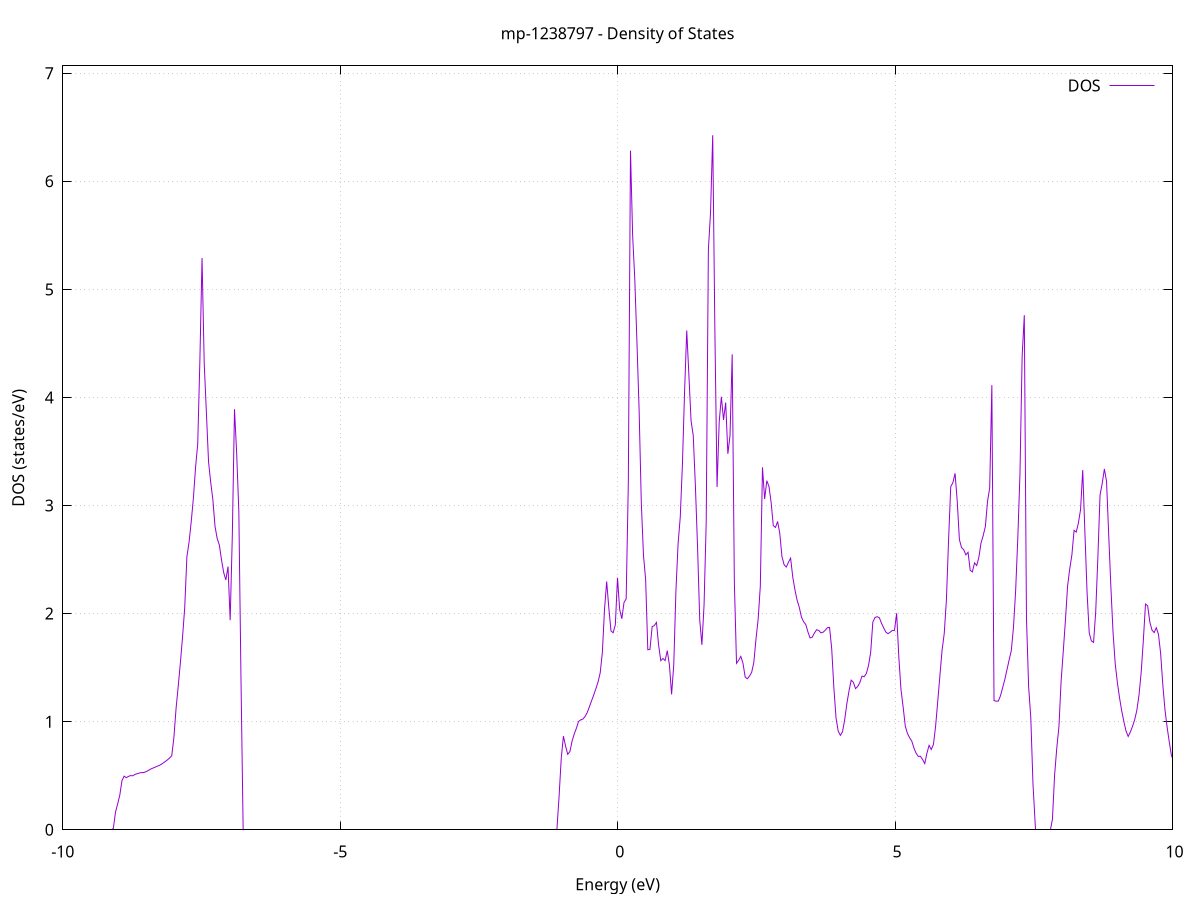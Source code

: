 set title 'mp-1238797 - Density of States'
set xlabel 'Energy (eV)'
set ylabel 'DOS (states/eV)'
set grid
set xrange [-10:10]
set yrange [0:7.068]
set xzeroaxis lt -1
set terminal png size 800,600
set output 'mp-1238797_dos_gnuplot.png'
plot '-' using 1:2 with lines title 'DOS'
-33.970400 0.000000
-33.931400 0.000000
-33.892400 0.000000
-33.853400 0.000000
-33.814400 0.000000
-33.775400 0.000000
-33.736400 0.000000
-33.697400 0.000000
-33.658400 0.000000
-33.619400 0.000000
-33.580400 0.000000
-33.541400 0.000000
-33.502400 0.000000
-33.463400 0.000000
-33.424400 0.000000
-33.385400 0.000000
-33.346400 0.000000
-33.307400 0.000000
-33.268400 0.000000
-33.229400 0.000000
-33.190400 0.000000
-33.151400 0.000000
-33.112400 0.000000
-33.073400 0.000000
-33.034400 0.000000
-32.995400 0.000000
-32.956400 0.000000
-32.917400 0.000000
-32.878400 0.000000
-32.839400 0.000000
-32.800400 0.000000
-32.761400 0.000000
-32.722400 0.000000
-32.683400 0.000000
-32.644400 0.000000
-32.605400 0.000000
-32.566400 0.000000
-32.527400 0.000000
-32.488400 0.000000
-32.449400 0.000000
-32.410400 0.000000
-32.371400 0.000000
-32.332400 0.000000
-32.293400 0.000000
-32.254400 0.000000
-32.215400 0.000000
-32.176400 0.000000
-32.137400 0.000000
-32.098400 0.000000
-32.059400 0.000000
-32.020400 0.000000
-31.981400 0.000000
-31.942400 0.000000
-31.903400 0.000000
-31.864400 0.000000
-31.825400 0.000000
-31.786400 0.000000
-31.747400 0.000000
-31.708400 0.000000
-31.669400 0.000000
-31.630500 0.000000
-31.591500 0.000000
-31.552500 0.000000
-31.513500 0.000000
-31.474500 0.000000
-31.435500 0.000000
-31.396500 0.000000
-31.357500 0.000000
-31.318500 0.000000
-31.279500 0.000000
-31.240500 0.000000
-31.201500 0.000000
-31.162500 0.000000
-31.123500 0.000000
-31.084500 0.000000
-31.045500 0.000000
-31.006500 0.000000
-30.967500 0.000000
-30.928500 0.000000
-30.889500 0.000000
-30.850500 0.000000
-30.811500 0.000000
-30.772500 0.000000
-30.733500 0.000000
-30.694500 0.000000
-30.655500 0.000000
-30.616500 0.000000
-30.577500 0.000000
-30.538500 0.000000
-30.499500 0.000000
-30.460500 0.000000
-30.421500 6.747300
-30.382500 13.131000
-30.343500 9.614800
-30.304500 4.841200
-30.265500 7.116600
-30.226500 9.434400
-30.187500 14.575000
-30.148500 17.305600
-30.109500 34.080000
-30.070500 24.823600
-30.031500 0.000000
-29.992500 0.000000
-29.953500 0.000000
-29.914500 0.000000
-29.875500 0.000000
-29.836500 0.000000
-29.797500 0.000000
-29.758500 0.000000
-29.719500 0.000000
-29.680500 0.000000
-29.641500 0.000000
-29.602500 0.000000
-29.563500 0.000000
-29.524500 0.000000
-29.485500 0.000000
-29.446500 0.000000
-29.407500 0.000000
-29.368500 0.000000
-29.329500 0.000000
-29.290500 0.000000
-29.251500 0.000000
-29.212500 0.000000
-29.173500 0.000000
-29.134500 0.000000
-29.095500 0.000000
-29.056500 0.000000
-29.017500 0.000000
-28.978500 0.000000
-28.939500 0.000000
-28.900500 0.000000
-28.861500 0.000000
-28.822500 0.000000
-28.783500 0.000000
-28.744500 0.000000
-28.705500 0.000000
-28.666600 0.000000
-28.627600 0.000000
-28.588600 0.000000
-28.549600 0.000000
-28.510600 0.000000
-28.471600 0.000000
-28.432600 0.000000
-28.393600 0.000000
-28.354600 0.000000
-28.315600 0.000000
-28.276600 0.000000
-28.237600 0.000000
-28.198600 0.000000
-28.159600 0.000000
-28.120600 0.000000
-28.081600 0.000000
-28.042600 0.000000
-28.003600 0.000000
-27.964600 0.000000
-27.925600 0.000000
-27.886600 0.000000
-27.847600 0.000000
-27.808600 0.000000
-27.769600 0.000000
-27.730600 0.000000
-27.691600 0.000000
-27.652600 0.000000
-27.613600 0.000000
-27.574600 0.000000
-27.535600 0.000000
-27.496600 0.000000
-27.457600 0.000000
-27.418600 0.000000
-27.379600 0.000000
-27.340600 0.000000
-27.301600 0.000000
-27.262600 0.000000
-27.223600 0.000000
-27.184600 0.000000
-27.145600 0.000000
-27.106600 0.000000
-27.067600 0.000000
-27.028600 0.000000
-26.989600 0.000000
-26.950600 0.000000
-26.911600 0.000000
-26.872600 0.000000
-26.833600 0.000000
-26.794600 0.000000
-26.755600 0.000000
-26.716600 0.000000
-26.677600 0.000000
-26.638600 0.000000
-26.599600 0.000000
-26.560600 0.000000
-26.521600 0.000000
-26.482600 0.000000
-26.443600 0.000000
-26.404600 0.000000
-26.365600 0.000000
-26.326600 0.000000
-26.287600 0.000000
-26.248600 0.000000
-26.209600 0.000000
-26.170600 0.000000
-26.131600 0.000000
-26.092600 0.000000
-26.053600 0.000000
-26.014600 0.000000
-25.975600 0.000000
-25.936600 0.000000
-25.897600 0.000000
-25.858600 0.000000
-25.819600 0.000000
-25.780600 0.000000
-25.741600 0.000000
-25.702700 0.000000
-25.663700 0.000000
-25.624700 0.000000
-25.585700 0.000000
-25.546700 0.000000
-25.507700 0.000000
-25.468700 0.000000
-25.429700 0.000000
-25.390700 0.000000
-25.351700 0.000000
-25.312700 0.000000
-25.273700 0.000000
-25.234700 0.000000
-25.195700 0.000000
-25.156700 0.000000
-25.117700 0.000000
-25.078700 0.000000
-25.039700 0.000000
-25.000700 0.000000
-24.961700 0.000000
-24.922700 0.000000
-24.883700 0.000000
-24.844700 0.000000
-24.805700 0.000000
-24.766700 0.000000
-24.727700 0.000000
-24.688700 0.000000
-24.649700 0.000000
-24.610700 0.000000
-24.571700 0.000000
-24.532700 0.000000
-24.493700 0.000000
-24.454700 0.000000
-24.415700 0.000000
-24.376700 0.000000
-24.337700 0.000000
-24.298700 0.000000
-24.259700 0.000000
-24.220700 0.000000
-24.181700 0.000000
-24.142700 0.000000
-24.103700 0.000000
-24.064700 0.000000
-24.025700 0.000000
-23.986700 0.000000
-23.947700 0.000000
-23.908700 0.000000
-23.869700 0.000000
-23.830700 0.000000
-23.791700 0.000000
-23.752700 0.000000
-23.713700 0.000000
-23.674700 0.000000
-23.635700 0.000000
-23.596700 0.000000
-23.557700 0.000000
-23.518700 0.000000
-23.479700 0.000000
-23.440700 0.000000
-23.401700 0.000000
-23.362700 0.000000
-23.323700 0.000000
-23.284700 0.000000
-23.245700 0.000000
-23.206700 0.000000
-23.167700 0.000000
-23.128700 0.000000
-23.089700 0.000000
-23.050700 0.000000
-23.011700 0.000000
-22.972700 0.000000
-22.933700 0.000000
-22.894700 0.000000
-22.855700 0.000000
-22.816700 0.000000
-22.777700 0.000000
-22.738800 0.000000
-22.699800 0.000000
-22.660800 0.000000
-22.621800 0.000000
-22.582800 0.000000
-22.543800 0.000000
-22.504800 0.000000
-22.465800 0.000000
-22.426800 0.000000
-22.387800 0.000000
-22.348800 0.000000
-22.309800 0.000000
-22.270800 0.000000
-22.231800 0.000000
-22.192800 0.000000
-22.153800 0.000000
-22.114800 0.000000
-22.075800 0.000000
-22.036800 0.000000
-21.997800 0.000000
-21.958800 0.000000
-21.919800 0.000000
-21.880800 0.000000
-21.841800 0.000000
-21.802800 0.000000
-21.763800 0.000000
-21.724800 0.000000
-21.685800 0.000000
-21.646800 0.000000
-21.607800 0.000000
-21.568800 0.000000
-21.529800 0.000000
-21.490800 0.000000
-21.451800 0.000000
-21.412800 0.000000
-21.373800 0.000000
-21.334800 0.000000
-21.295800 0.000000
-21.256800 0.000000
-21.217800 0.000000
-21.178800 0.000000
-21.139800 0.000000
-21.100800 0.000000
-21.061800 0.000000
-21.022800 0.000000
-20.983800 0.000000
-20.944800 0.000000
-20.905800 0.000000
-20.866800 0.000000
-20.827800 0.000000
-20.788800 0.000000
-20.749800 0.000000
-20.710800 0.000000
-20.671800 0.000000
-20.632800 0.000000
-20.593800 0.000000
-20.554800 0.000000
-20.515800 0.000000
-20.476800 0.000000
-20.437800 0.000000
-20.398800 0.000000
-20.359800 0.000000
-20.320800 0.000000
-20.281800 0.000000
-20.242800 0.000000
-20.203800 0.000000
-20.164800 0.000000
-20.125800 0.000000
-20.086800 0.000000
-20.047800 0.000000
-20.008800 0.000000
-19.969800 0.000000
-19.930800 0.000000
-19.891800 0.000000
-19.852800 0.000000
-19.813900 0.000000
-19.774900 0.000000
-19.735900 0.000000
-19.696900 0.000000
-19.657900 0.000000
-19.618900 0.000000
-19.579900 0.000000
-19.540900 0.000000
-19.501900 0.000000
-19.462900 0.000000
-19.423900 0.000000
-19.384900 0.000000
-19.345900 0.000000
-19.306900 0.000000
-19.267900 0.000000
-19.228900 0.000000
-19.189900 0.000000
-19.150900 0.000000
-19.111900 0.000000
-19.072900 0.000000
-19.033900 0.000000
-18.994900 0.000000
-18.955900 0.000000
-18.916900 0.000000
-18.877900 0.000000
-18.838900 0.000000
-18.799900 0.000000
-18.760900 0.000000
-18.721900 0.000000
-18.682900 0.000000
-18.643900 0.000000
-18.604900 0.000000
-18.565900 0.000000
-18.526900 0.000000
-18.487900 0.000000
-18.448900 0.000000
-18.409900 0.000000
-18.370900 0.000000
-18.331900 0.000000
-18.292900 0.000000
-18.253900 0.000000
-18.214900 0.000000
-18.175900 0.000000
-18.136900 0.000000
-18.097900 0.000000
-18.058900 0.000000
-18.019900 0.000000
-17.980900 0.000000
-17.941900 0.000000
-17.902900 0.000000
-17.863900 0.000000
-17.824900 0.000000
-17.785900 0.000000
-17.746900 0.000000
-17.707900 0.000000
-17.668900 0.000000
-17.629900 0.000000
-17.590900 0.000000
-17.551900 0.000000
-17.512900 0.000000
-17.473900 0.000000
-17.434900 0.000000
-17.395900 0.000000
-17.356900 0.000000
-17.317900 0.000000
-17.278900 0.000000
-17.239900 0.000000
-17.200900 0.000000
-17.161900 0.000000
-17.122900 0.000000
-17.083900 0.000000
-17.044900 0.000000
-17.005900 0.000000
-16.966900 0.000000
-16.927900 0.000000
-16.888900 0.000000
-16.850000 0.000000
-16.811000 0.000000
-16.772000 0.000000
-16.733000 0.000000
-16.694000 0.000000
-16.655000 0.000000
-16.616000 0.000000
-16.577000 0.000000
-16.538000 0.000000
-16.499000 0.000000
-16.460000 0.000000
-16.421000 0.000000
-16.382000 0.000000
-16.343000 0.000000
-16.304000 0.000000
-16.265000 0.000000
-16.226000 0.000000
-16.187000 0.000000
-16.148000 0.000000
-16.109000 0.000000
-16.070000 0.000000
-16.031000 0.000000
-15.992000 0.000000
-15.953000 0.000000
-15.914000 0.000000
-15.875000 0.000000
-15.836000 0.000000
-15.797000 0.000000
-15.758000 0.000000
-15.719000 0.000000
-15.680000 0.000000
-15.641000 0.000000
-15.602000 0.000000
-15.563000 0.000000
-15.524000 0.000000
-15.485000 0.000000
-15.446000 0.000000
-15.407000 0.000000
-15.368000 0.000000
-15.329000 0.000000
-15.290000 0.000000
-15.251000 0.000000
-15.212000 0.000000
-15.173000 0.000000
-15.134000 0.000000
-15.095000 0.000000
-15.056000 0.000000
-15.017000 0.000000
-14.978000 0.000000
-14.939000 0.000000
-14.900000 0.000000
-14.861000 0.000000
-14.822000 0.000000
-14.783000 0.000000
-14.744000 0.000000
-14.705000 0.000000
-14.666000 0.000000
-14.627000 0.000000
-14.588000 0.000000
-14.549000 0.000000
-14.510000 0.000000
-14.471000 0.000000
-14.432000 0.000000
-14.393000 0.000000
-14.354000 0.000000
-14.315000 0.000000
-14.276000 0.000000
-14.237000 0.000000
-14.198000 0.000000
-14.159000 0.000000
-14.120000 0.000000
-14.081000 0.000000
-14.042000 0.000000
-14.003000 0.000000
-13.964000 0.000000
-13.925000 0.000000
-13.886100 0.000000
-13.847100 0.000000
-13.808100 0.000000
-13.769100 0.000000
-13.730100 0.000000
-13.691100 0.000000
-13.652100 0.000000
-13.613100 0.000000
-13.574100 0.000000
-13.535100 0.000000
-13.496100 0.000000
-13.457100 0.000000
-13.418100 0.000000
-13.379100 0.000000
-13.340100 0.000000
-13.301100 0.000000
-13.262100 0.000000
-13.223100 0.000000
-13.184100 0.000000
-13.145100 0.000000
-13.106100 0.000000
-13.067100 0.000000
-13.028100 0.000000
-12.989100 0.000000
-12.950100 0.000000
-12.911100 0.000000
-12.872100 0.000000
-12.833100 0.000000
-12.794100 0.000000
-12.755100 0.000000
-12.716100 0.000000
-12.677100 0.000000
-12.638100 0.000000
-12.599100 0.000000
-12.560100 0.000000
-12.521100 0.000000
-12.482100 0.000000
-12.443100 0.000000
-12.404100 0.000000
-12.365100 0.000000
-12.326100 0.000000
-12.287100 0.000000
-12.248100 0.000000
-12.209100 0.000000
-12.170100 0.000000
-12.131100 0.000000
-12.092100 0.000000
-12.053100 0.000000
-12.014100 0.000000
-11.975100 0.000000
-11.936100 0.000000
-11.897100 0.000000
-11.858100 0.000000
-11.819100 0.000000
-11.780100 0.000000
-11.741100 0.000000
-11.702100 0.000000
-11.663100 0.000000
-11.624100 0.000000
-11.585100 0.000000
-11.546100 0.000000
-11.507100 0.000000
-11.468100 0.000000
-11.429100 0.000000
-11.390100 0.000000
-11.351100 0.000000
-11.312100 0.000000
-11.273100 0.000000
-11.234100 0.000000
-11.195100 0.000000
-11.156100 0.000000
-11.117100 0.000000
-11.078100 0.000000
-11.039100 0.000000
-11.000100 0.000000
-10.961100 0.000000
-10.922200 0.000000
-10.883200 0.000000
-10.844200 0.000000
-10.805200 0.000000
-10.766200 0.000000
-10.727200 0.000000
-10.688200 0.000000
-10.649200 0.000000
-10.610200 0.000000
-10.571200 0.000000
-10.532200 0.000000
-10.493200 0.000000
-10.454200 0.000000
-10.415200 0.000000
-10.376200 0.000000
-10.337200 0.000000
-10.298200 0.000000
-10.259200 0.000000
-10.220200 0.000000
-10.181200 0.000000
-10.142200 0.000000
-10.103200 0.000000
-10.064200 0.000000
-10.025200 0.000000
-9.986200 0.000000
-9.947200 0.000000
-9.908200 0.000000
-9.869200 0.000000
-9.830200 0.000000
-9.791200 0.000000
-9.752200 0.000000
-9.713200 0.000000
-9.674200 0.000000
-9.635200 0.000000
-9.596200 0.000000
-9.557200 0.000000
-9.518200 0.000000
-9.479200 0.000000
-9.440200 0.000000
-9.401200 0.000000
-9.362200 0.000000
-9.323200 0.000000
-9.284200 0.000000
-9.245200 0.000000
-9.206200 0.000000
-9.167200 0.000000
-9.128200 0.000000
-9.089200 0.011000
-9.050200 0.162900
-9.011200 0.239500
-8.972200 0.321500
-8.933200 0.455400
-8.894200 0.496600
-8.855200 0.482100
-8.816200 0.493900
-8.777200 0.501400
-8.738200 0.499400
-8.699200 0.512400
-8.660200 0.518500
-8.621200 0.524900
-8.582200 0.529300
-8.543200 0.528800
-8.504200 0.536900
-8.465200 0.546800
-8.426200 0.559000
-8.387200 0.568300
-8.348200 0.576400
-8.309200 0.585700
-8.270200 0.593400
-8.231200 0.603500
-8.192200 0.617100
-8.153200 0.631600
-8.114200 0.646900
-8.075200 0.664400
-8.036200 0.685000
-7.997200 0.854700
-7.958300 1.123700
-7.919300 1.330300
-7.880300 1.547000
-7.841300 1.786500
-7.802300 2.057300
-7.763300 2.526600
-7.724300 2.660900
-7.685300 2.850500
-7.646300 3.067600
-7.607300 3.352100
-7.568300 3.570100
-7.529300 4.340000
-7.490300 5.290000
-7.451300 4.319000
-7.412300 3.863600
-7.373300 3.405300
-7.334300 3.216000
-7.295300 3.055300
-7.256300 2.806500
-7.217300 2.695200
-7.178300 2.634000
-7.139300 2.497100
-7.100300 2.380400
-7.061300 2.311000
-7.022300 2.435400
-6.983300 1.939200
-6.944300 2.729900
-6.905300 3.891000
-6.866300 3.483400
-6.827300 2.948100
-6.788300 1.391700
-6.749300 0.001200
-6.710300 0.000000
-6.671300 0.000000
-6.632300 0.000000
-6.593300 0.000000
-6.554300 0.000000
-6.515300 0.000000
-6.476300 0.000000
-6.437300 0.000000
-6.398300 0.000000
-6.359300 0.000000
-6.320300 0.000000
-6.281300 0.000000
-6.242300 0.000000
-6.203300 0.000000
-6.164300 0.000000
-6.125300 0.000000
-6.086300 0.000000
-6.047300 0.000000
-6.008300 0.000000
-5.969300 0.000000
-5.930300 0.000000
-5.891300 0.000000
-5.852300 0.000000
-5.813300 0.000000
-5.774300 0.000000
-5.735300 0.000000
-5.696300 0.000000
-5.657300 0.000000
-5.618300 0.000000
-5.579300 0.000000
-5.540300 0.000000
-5.501300 0.000000
-5.462300 0.000000
-5.423300 0.000000
-5.384300 0.000000
-5.345300 0.000000
-5.306300 0.000000
-5.267300 0.000000
-5.228300 0.000000
-5.189300 0.000000
-5.150300 0.000000
-5.111300 0.000000
-5.072300 0.000000
-5.033300 0.000000
-4.994400 0.000000
-4.955400 0.000000
-4.916400 0.000000
-4.877400 0.000000
-4.838400 0.000000
-4.799400 0.000000
-4.760400 0.000000
-4.721400 0.000000
-4.682400 0.000000
-4.643400 0.000000
-4.604400 0.000000
-4.565400 0.000000
-4.526400 0.000000
-4.487400 0.000000
-4.448400 0.000000
-4.409400 0.000000
-4.370400 0.000000
-4.331400 0.000000
-4.292400 0.000000
-4.253400 0.000000
-4.214400 0.000000
-4.175400 0.000000
-4.136400 0.000000
-4.097400 0.000000
-4.058400 0.000000
-4.019400 0.000000
-3.980400 0.000000
-3.941400 0.000000
-3.902400 0.000000
-3.863400 0.000000
-3.824400 0.000000
-3.785400 0.000000
-3.746400 0.000000
-3.707400 0.000000
-3.668400 0.000000
-3.629400 0.000000
-3.590400 0.000000
-3.551400 0.000000
-3.512400 0.000000
-3.473400 0.000000
-3.434400 0.000000
-3.395400 0.000000
-3.356400 0.000000
-3.317400 0.000000
-3.278400 0.000000
-3.239400 0.000000
-3.200400 0.000000
-3.161400 0.000000
-3.122400 0.000000
-3.083400 0.000000
-3.044400 0.000000
-3.005400 0.000000
-2.966400 0.000000
-2.927400 0.000000
-2.888400 0.000000
-2.849400 0.000000
-2.810400 0.000000
-2.771400 0.000000
-2.732400 0.000000
-2.693400 0.000000
-2.654400 0.000000
-2.615400 0.000000
-2.576400 0.000000
-2.537400 0.000000
-2.498400 0.000000
-2.459400 0.000000
-2.420400 0.000000
-2.381400 0.000000
-2.342400 0.000000
-2.303400 0.000000
-2.264400 0.000000
-2.225400 0.000000
-2.186400 0.000000
-2.147400 0.000000
-2.108400 0.000000
-2.069500 0.000000
-2.030500 0.000000
-1.991500 0.000000
-1.952500 0.000000
-1.913500 0.000000
-1.874500 0.000000
-1.835500 0.000000
-1.796500 0.000000
-1.757500 0.000000
-1.718500 0.000000
-1.679500 0.000000
-1.640500 0.000000
-1.601500 0.000000
-1.562500 0.000000
-1.523500 0.000000
-1.484500 0.000000
-1.445500 0.000000
-1.406500 0.000000
-1.367500 0.000000
-1.328500 0.000000
-1.289500 0.000000
-1.250500 0.000000
-1.211500 0.000000
-1.172500 0.000000
-1.133500 0.000000
-1.094500 0.003800
-1.055500 0.309200
-1.016500 0.660100
-0.977500 0.866600
-0.938500 0.774500
-0.899500 0.698400
-0.860500 0.723500
-0.821500 0.819500
-0.782500 0.886300
-0.743500 0.939500
-0.704500 1.002200
-0.665500 1.017000
-0.626500 1.024400
-0.587500 1.047700
-0.548500 1.084200
-0.509500 1.137800
-0.470500 1.192200
-0.431500 1.247000
-0.392500 1.305700
-0.353500 1.366500
-0.314500 1.452200
-0.275500 1.639500
-0.236500 2.040900
-0.197500 2.297000
-0.158500 2.048100
-0.119500 1.838400
-0.080500 1.822900
-0.041500 1.898500
-0.002500 2.331400
0.036500 2.037700
0.075500 1.952400
0.114500 2.102800
0.153500 2.136400
0.192500 3.210400
0.231500 6.283600
0.270500 5.496300
0.309500 5.087100
0.348500 4.500200
0.387500 3.873800
0.426500 3.024900
0.465500 2.541500
0.504500 2.314900
0.543500 1.665700
0.582500 1.669400
0.621500 1.879200
0.660500 1.889100
0.699500 1.918700
0.738500 1.707600
0.777500 1.564500
0.816500 1.584900
0.855500 1.565500
0.894400 1.657800
0.933400 1.522500
0.972400 1.252800
1.011400 1.527000
1.050400 2.210000
1.089400 2.647400
1.128400 2.891900
1.167400 3.378200
1.206400 4.054800
1.245400 4.619700
1.284400 4.202100
1.323400 3.782900
1.362400 3.649600
1.401400 3.180600
1.440400 2.611700
1.479400 1.941900
1.518400 1.710900
1.557400 2.077600
1.596400 2.851700
1.635400 5.371300
1.674400 5.711800
1.713400 6.425800
1.752400 4.620900
1.791400 3.171200
1.830400 3.773400
1.869400 4.006200
1.908400 3.792700
1.947400 3.952800
1.986400 3.478600
2.025400 3.647700
2.064400 4.398900
2.103400 2.289400
2.142400 1.540300
2.181400 1.568200
2.220400 1.604400
2.259400 1.540200
2.298400 1.413200
2.337400 1.397100
2.376400 1.421900
2.415400 1.456800
2.454400 1.547900
2.493400 1.765000
2.532400 1.949100
2.571400 2.254400
2.610400 3.353100
2.649400 3.060100
2.688400 3.230000
2.727400 3.176600
2.766400 3.027700
2.805400 2.813800
2.844400 2.797200
2.883400 2.852400
2.922400 2.740900
2.961400 2.527800
3.000400 2.452400
3.039400 2.430900
3.078400 2.476100
3.117400 2.513300
3.156400 2.337400
3.195400 2.220500
3.234400 2.124100
3.273400 2.058800
3.312400 1.967700
3.351400 1.924700
3.390400 1.899800
3.429400 1.830700
3.468400 1.774900
3.507400 1.782500
3.546400 1.819600
3.585400 1.850500
3.624400 1.844800
3.663400 1.822200
3.702400 1.827500
3.741400 1.846800
3.780400 1.869800
3.819400 1.872400
3.858300 1.673500
3.897300 1.310500
3.936300 1.032700
3.975300 0.912300
4.014300 0.873700
4.053300 0.907900
4.092300 1.020000
4.131300 1.167600
4.170300 1.286800
4.209300 1.384300
4.248300 1.364700
4.287300 1.306200
4.326300 1.325400
4.365300 1.362600
4.404300 1.421900
4.443300 1.416100
4.482300 1.446100
4.521300 1.520200
4.560300 1.642000
4.599300 1.921500
4.638300 1.964100
4.677300 1.971400
4.716300 1.962100
4.755300 1.911400
4.794300 1.869000
4.833300 1.829500
4.872300 1.814300
4.911300 1.827900
4.950300 1.843900
4.989300 1.845200
5.028300 2.003500
5.067300 1.600400
5.106300 1.299300
5.145300 1.136200
5.184300 0.958300
5.223300 0.890600
5.262300 0.851500
5.301300 0.820200
5.340300 0.756100
5.379300 0.708300
5.418300 0.678800
5.457300 0.680300
5.496300 0.649600
5.535300 0.612600
5.574300 0.709200
5.613300 0.781400
5.652300 0.742600
5.691300 0.789700
5.730300 0.956700
5.769300 1.189300
5.808300 1.427400
5.847300 1.662000
5.886300 1.817200
5.925300 2.126800
5.964300 2.682800
6.003300 3.174600
6.042300 3.212000
6.081300 3.297900
6.120300 3.038500
6.159300 2.684800
6.198300 2.610900
6.237300 2.590600
6.276300 2.543800
6.315300 2.567300
6.354300 2.401300
6.393300 2.385800
6.432300 2.469500
6.471300 2.445000
6.510300 2.522200
6.549300 2.653500
6.588300 2.722500
6.627300 2.805900
6.666300 3.037800
6.705300 3.162700
6.744300 4.113900
6.783300 1.195000
6.822200 1.189800
6.861200 1.190800
6.900200 1.240200
6.939200 1.316100
6.978200 1.391000
7.017200 1.482000
7.056200 1.572800
7.095200 1.659200
7.134200 1.874700
7.173200 2.214700
7.212200 2.703000
7.251200 3.296500
7.290200 4.380300
7.329200 4.761200
7.368200 1.958200
7.407200 1.321800
7.446200 1.036900
7.485200 0.427400
7.524200 0.000000
7.563200 0.000000
7.602200 0.000000
7.641200 0.000000
7.680200 0.000000
7.719200 0.000000
7.758200 0.000000
7.797200 0.000000
7.836200 0.097800
7.875200 0.506900
7.914200 0.755000
7.953200 0.953500
7.992200 1.372700
8.031200 1.648900
8.070200 1.938100
8.109200 2.255500
8.148200 2.414300
8.187200 2.545300
8.226200 2.770300
8.265200 2.754300
8.304200 2.839400
8.343200 2.963300
8.382200 3.327900
8.421200 2.752400
8.460200 2.196600
8.499200 1.821300
8.538200 1.747700
8.577200 1.733700
8.616200 2.018100
8.655200 2.523300
8.694200 3.096900
8.733200 3.203600
8.772200 3.338500
8.811200 3.224400
8.850200 2.730800
8.889200 2.250700
8.928200 1.829300
8.967200 1.537900
9.006200 1.364400
9.045200 1.222100
9.084200 1.102000
9.123200 1.002100
9.162200 0.914300
9.201200 0.863400
9.240200 0.904600
9.279200 0.956100
9.318200 1.017600
9.357200 1.104500
9.396200 1.246400
9.435200 1.453200
9.474200 1.749500
9.513200 2.088300
9.552200 2.072300
9.591200 1.922400
9.630200 1.847800
9.669200 1.824300
9.708200 1.869600
9.747200 1.807700
9.786100 1.633400
9.825100 1.343600
9.864100 1.111900
9.903100 0.950000
9.942100 0.811500
9.981100 0.685600
10.020100 0.642000
10.059100 0.576200
10.098100 0.440800
10.137100 0.326800
10.176100 0.241900
10.215100 0.147000
10.254100 0.051600
10.293100 0.012500
10.332100 0.000600
10.371100 0.000100
10.410100 0.001600
10.449100 0.004700
10.488100 0.009600
10.527100 0.016100
10.566100 0.024300
10.605100 0.034100
10.644100 0.045700
10.683100 0.062500
10.722100 0.107200
10.761100 0.127900
10.800100 0.125600
10.839100 0.140100
10.878100 0.154300
10.917100 0.168100
10.956100 0.183200
10.995100 0.199500
11.034100 0.217200
11.073100 0.235900
11.112100 0.255300
11.151100 0.275100
11.190100 0.295500
11.229100 0.317000
11.268100 0.342000
11.307100 0.369300
11.346100 0.399200
11.385100 0.425300
11.424100 0.449000
11.463100 0.469500
11.502100 0.482900
11.541100 0.488500
11.580100 0.493600
11.619100 0.498500
11.658100 0.529200
11.697100 0.570100
11.736100 0.638000
11.775100 0.730100
11.814100 0.814700
11.853100 0.888900
11.892100 0.955800
11.931100 1.020900
11.970100 1.112100
12.009100 1.231200
12.048100 1.340900
12.087100 1.452800
12.126100 1.559700
12.165100 1.616900
12.204100 1.625300
12.243100 1.607800
12.282100 1.589100
12.321100 1.599400
12.360100 1.632400
12.399100 1.690300
12.438100 1.769200
12.477100 1.874200
12.516100 1.938000
12.555100 1.970100
12.594100 1.881800
12.633100 1.896600
12.672100 1.952300
12.711000 1.929700
12.750000 1.881400
12.789000 1.804900
12.828000 1.808400
12.867000 1.850600
12.906000 1.918600
12.945000 2.004200
12.984000 2.115700
13.023000 2.287200
13.062000 2.445300
13.101000 2.552800
13.140000 2.580600
13.179000 2.597300
13.218000 2.531400
13.257000 2.483600
13.296000 2.417700
13.335000 2.411200
13.374000 2.181600
13.413000 1.994100
13.452000 1.890800
13.491000 1.871500
13.530000 1.803200
13.569000 1.772200
13.608000 1.755700
13.647000 1.751100
13.686000 1.715900
13.725000 1.824900
13.764000 1.950500
13.803000 2.066900
13.842000 2.130200
13.881000 2.136800
13.920000 2.110200
13.959000 2.078200
13.998000 1.996300
14.037000 1.895100
14.076000 1.916000
14.115000 1.968100
14.154000 1.858000
14.193000 1.746400
14.232000 1.825600
14.271000 1.862700
14.310000 1.900800
14.349000 1.960500
14.388000 2.042000
14.427000 2.170300
14.466000 2.344000
14.505000 2.598100
14.544000 2.674400
14.583000 2.606400
14.622000 2.234700
14.661000 2.073700
14.700000 1.864200
14.739000 1.723600
14.778000 1.714600
14.817000 1.878400
14.856000 1.874000
14.895000 1.898400
14.934000 1.985200
14.973000 2.016900
15.012000 2.072900
15.051000 2.046600
15.090000 2.017400
15.129000 2.044200
15.168000 2.139800
15.207000 2.245800
15.246000 2.382400
15.285000 2.342900
15.324000 2.299200
15.363000 2.254000
15.402000 2.261900
15.441000 2.304400
15.480000 2.378400
15.519000 2.488300
15.558000 2.633500
15.597000 2.802100
15.636000 2.894000
15.674900 2.901300
15.713900 2.818100
15.752900 2.866700
15.791900 2.995200
15.830900 3.160600
15.869900 3.174200
15.908900 3.187900
15.947900 3.286100
15.986900 3.134700
16.025900 3.113500
16.064900 3.015700
16.103900 2.886100
16.142900 2.752600
16.181900 2.708500
16.220900 2.784300
16.259900 2.866400
16.298900 2.763500
16.337900 2.920800
16.376900 3.022700
16.415900 2.771300
16.454900 2.417200
16.493900 2.218800
16.532900 2.103000
16.571900 2.071100
16.610900 2.112600
16.649900 2.133000
16.688900 2.213900
16.727900 2.394000
16.766900 2.673400
16.805900 2.560200
16.844900 2.441300
16.883900 2.474700
16.922900 2.374100
16.961900 1.768600
17.000900 1.730400
17.039900 1.765200
17.078900 1.718100
17.117900 1.697200
17.156900 1.588300
17.195900 1.728500
17.234900 2.000900
17.273900 2.201200
17.312900 2.334000
17.351900 2.243400
17.390900 2.211100
17.429900 2.117100
17.468900 2.064800
17.507900 2.120000
17.546900 2.139500
17.585900 2.067900
17.624900 1.951300
17.663900 1.786700
17.702900 1.628300
17.741900 1.503200
17.780900 1.323100
17.819900 1.291600
17.858900 1.386300
17.897900 1.573900
17.936900 1.744000
17.975900 1.892000
18.014900 2.007500
18.053900 2.212600
18.092900 2.404500
18.131900 2.747300
18.170900 3.062100
18.209900 3.113400
18.248900 3.146300
18.287900 3.181300
18.326900 3.285600
18.365900 3.202500
18.404900 2.923400
18.443900 2.739800
18.482900 2.514300
18.521900 2.325300
18.560900 2.171300
18.599900 2.108100
18.638800 2.179000
18.677800 2.041400
18.716800 2.106900
18.755800 2.247500
18.794800 2.329100
18.833800 2.402300
18.872800 2.447700
18.911800 2.437900
18.950800 2.406000
18.989800 2.379500
19.028800 2.362000
19.067800 2.330000
19.106800 2.186400
19.145800 1.875800
19.184800 1.771400
19.223800 1.719500
19.262800 1.720400
19.301800 1.718700
19.340800 1.729500
19.379800 1.769700
19.418800 1.857600
19.457800 2.086300
19.496800 2.278900
19.535800 2.386000
19.574800 2.491400
19.613800 2.566200
19.652800 2.525600
19.691800 2.516500
19.730800 2.492500
19.769800 2.388900
19.808800 2.311900
19.847800 2.149900
19.886800 2.051700
19.925800 1.995800
19.964800 1.968200
20.003800 1.940600
20.042800 1.924200
20.081800 1.912300
20.120800 1.905700
20.159800 1.997600
20.198800 2.000700
20.237800 2.018900
20.276800 2.015300
20.315800 2.046600
20.354800 2.076200
20.393800 2.112700
20.432800 2.183500
20.471800 2.090700
20.510800 1.914600
20.549800 1.831000
20.588800 1.779700
20.627800 1.742800
20.666800 1.705900
20.705800 1.678800
20.744800 1.663700
20.783800 1.618300
20.822800 1.603300
20.861800 1.591400
20.900800 1.568200
20.939800 1.513400
20.978800 1.377800
21.017800 1.290200
21.056800 1.232400
21.095800 1.191600
21.134800 1.153600
21.173800 1.126100
21.212800 1.103500
21.251800 1.084200
21.290800 1.089300
21.329800 1.117700
21.368800 1.161800
21.407800 1.218500
21.446800 1.287700
21.485800 1.357700
21.524800 1.430800
21.563800 1.508000
21.602700 1.589500
21.641700 1.614700
21.680700 1.709300
21.719700 1.872800
21.758700 2.202400
21.797700 2.825000
21.836700 4.014500
21.875700 7.368600
21.914700 7.125900
21.953700 4.431500
21.992700 3.840200
22.031700 3.373400
22.070700 3.095600
22.109700 2.960000
22.148700 2.926400
22.187700 3.039600
22.226700 3.302900
22.265700 3.347400
22.304700 3.105200
22.343700 2.790900
22.382700 2.401600
22.421700 2.144400
22.460700 1.927200
22.499700 1.728200
22.538700 1.641000
22.577700 1.575700
22.616700 1.502600
22.655700 1.462300
22.694700 1.449800
22.733700 1.473700
22.772700 1.478900
22.811700 1.458400
22.850700 1.480900
22.889700 1.546500
22.928700 1.603900
22.967700 1.659600
23.006700 1.704300
23.045700 1.817800
23.084700 1.930300
23.123700 1.992500
23.162700 2.013000
23.201700 2.036700
23.240700 2.112700
23.279700 2.148000
23.318700 2.193000
23.357700 2.245000
23.396700 2.271100
23.435700 2.329500
23.474700 2.350500
23.513700 2.296400
23.552700 2.153100
23.591700 1.850400
23.630700 1.643400
23.669700 1.521600
23.708700 1.493400
23.747700 1.457500
23.786700 1.438600
23.825700 1.436100
23.864700 1.456200
23.903700 1.431300
23.942700 1.446700
23.981700 1.483000
24.020700 1.522100
24.059700 1.557300
24.098700 1.552700
24.137700 1.464300
24.176700 1.488800
24.215700 1.535000
24.254700 1.595200
24.293700 1.682100
24.332700 1.819100
24.371700 1.945300
24.410700 2.091100
24.449700 2.123600
24.488700 2.158900
24.527700 2.199000
24.566600 2.226100
24.605600 2.264700
24.644600 2.319600
24.683600 2.363600
24.722600 2.430500
24.761600 2.380600
24.800600 2.406900
24.839600 2.430000
24.878600 2.411900
24.917600 2.354400
24.956600 2.307800
24.995600 2.162100
25.034600 1.974900
25.073600 1.765100
25.112600 1.572900
25.151600 1.459200
25.190600 1.369600
25.229600 1.247800
25.268600 1.238100
25.307600 1.270100
25.346600 1.346900
25.385600 1.455000
25.424600 1.587600
25.463600 1.709100
25.502600 1.834300
25.541600 1.960200
25.580600 2.104900
25.619600 2.266300
25.658600 2.431000
25.697600 2.669200
25.736600 2.841700
25.775600 2.782700
25.814600 2.707300
25.853600 2.545100
25.892600 2.404700
25.931600 2.319000
25.970600 2.338800
26.009600 2.380000
26.048600 2.412900
26.087600 2.412600
26.126600 2.489500
26.165600 2.543500
26.204600 2.575000
26.243600 2.620300
26.282600 2.637000
26.321600 2.657900
26.360600 2.665600
26.399600 2.509200
26.438600 2.407000
26.477600 2.259500
26.516600 2.123100
26.555600 2.043600
26.594600 2.056300
26.633600 2.116300
26.672600 2.216500
26.711600 2.240400
26.750600 2.314700
26.789600 2.523300
26.828600 2.639500
26.867600 2.507300
26.906600 2.487600
26.945600 2.451500
26.984600 2.411000
27.023600 2.373400
27.062600 2.356100
27.101600 2.293300
27.140600 2.211500
27.179600 2.160900
27.218600 2.125200
27.257600 2.065800
27.296600 1.924900
27.335600 1.836500
27.374600 1.792900
27.413600 1.809400
27.452600 1.892500
27.491500 1.980800
27.530500 2.107600
27.569500 2.319800
27.608500 2.222000
27.647500 2.005200
27.686500 1.913400
27.725500 1.925700
27.764500 1.961900
27.803500 2.064600
27.842500 2.209800
27.881500 2.461400
27.920500 2.730800
27.959500 2.985700
27.998500 3.008600
28.037500 2.902700
28.076500 2.647100
28.115500 2.467100
28.154500 2.250500
28.193500 2.083400
28.232500 2.097400
28.271500 2.230800
28.310500 2.192700
28.349500 1.990100
28.388500 2.022800
28.427500 2.057100
28.466500 2.209000
28.505500 2.330600
28.544500 2.509000
28.583500 2.334900
28.622500 2.076400
28.661500 1.985000
28.700500 1.949200
28.739500 1.927400
28.778500 2.022300
28.817500 2.113500
28.856500 2.137200
28.895500 2.191700
28.934500 2.254300
28.973500 2.392800
29.012500 2.407000
29.051500 2.476500
29.090500 2.550300
29.129500 2.782400
29.168500 2.733300
29.207500 2.712800
29.246500 2.717600
29.285500 2.646200
29.324500 2.569600
29.363500 2.519100
29.402500 2.512200
29.441500 2.464200
29.480500 2.333400
29.519500 2.281300
29.558500 2.237200
29.597500 2.202700
29.636500 2.170000
29.675500 2.185800
29.714500 2.304500
29.753500 2.555500
29.792500 2.759100
29.831500 2.771800
29.870500 2.721300
29.909500 3.059900
29.948500 2.997200
29.987500 2.840600
30.026500 2.673600
30.065500 2.558200
30.104500 2.509000
30.143500 2.476800
30.182500 2.475800
30.221500 2.498800
30.260500 2.425700
30.299500 2.358700
30.338500 2.315000
30.377500 2.349100
30.416500 2.480500
30.455400 2.576500
30.494400 2.713100
30.533400 2.804700
30.572400 2.844500
30.611400 2.855200
30.650400 2.870400
30.689400 2.897800
30.728400 2.827700
30.767400 2.669800
30.806400 2.653100
30.845400 2.571300
30.884400 2.488800
30.923400 2.397200
30.962400 2.356900
31.001400 2.271400
31.040400 2.182800
31.079400 2.243800
31.118400 2.264900
31.157400 2.296900
31.196400 2.357700
31.235400 2.323600
31.274400 2.284400
31.313400 2.180600
31.352400 2.269300
31.391400 2.142800
31.430400 2.152900
31.469400 2.209500
31.508400 2.066600
31.547400 1.936000
31.586400 1.997800
31.625400 2.072700
31.664400 2.311600
31.703400 2.323600
31.742400 2.447000
31.781400 2.592000
31.820400 2.571800
31.859400 2.594000
31.898400 2.599100
31.937400 2.588900
31.976400 2.597200
32.015400 2.816500
32.054400 3.040400
32.093400 3.157200
32.132400 3.071300
32.171400 3.037000
32.210400 3.007600
32.249400 2.975600
32.288400 2.846600
32.327400 2.708300
32.366400 2.587900
32.405400 2.562700
32.444400 2.624400
32.483400 2.899900
32.522400 2.814100
32.561400 2.940100
32.600400 2.888000
32.639400 2.652200
32.678400 2.627900
32.717400 2.650400
32.756400 2.677200
32.795400 2.595300
32.834400 2.385500
32.873400 2.214200
32.912400 2.036400
32.951400 1.957400
32.990400 1.893900
33.029400 1.875900
33.068400 2.157500
33.107400 2.367100
33.146400 2.367600
33.185400 2.361700
33.224400 2.465300
33.263400 2.568000
33.302400 2.667800
33.341400 2.750700
33.380400 2.779700
33.419300 2.801600
33.458300 2.722100
33.497300 2.761100
33.536300 2.647800
33.575300 2.596300
33.614300 2.572000
33.653300 2.655700
33.692300 2.622400
33.731300 2.439500
33.770300 2.301800
33.809300 2.187800
33.848300 2.083200
33.887300 2.099700
33.926300 2.058300
33.965300 2.178200
34.004300 2.151300
34.043300 2.126900
34.082300 2.106600
34.121300 2.131100
34.160300 2.209000
34.199300 2.195400
34.238300 2.241000
34.277300 2.288300
34.316300 2.418500
34.355300 2.604100
34.394300 2.633600
34.433300 2.432100
34.472300 2.299000
34.511300 2.246000
34.550300 2.278600
34.589300 2.372000
34.628300 2.446400
34.667300 2.511100
34.706300 2.578100
34.745300 2.478200
34.784300 2.328100
34.823300 2.162300
34.862300 2.102000
34.901300 2.102100
34.940300 2.093300
34.979300 1.773600
35.018300 1.675900
35.057300 1.653000
35.096300 1.637100
35.135300 1.633000
35.174300 1.686200
35.213300 1.664900
35.252300 1.724400
35.291300 1.828100
35.330300 1.929600
35.369300 2.098000
35.408300 2.283000
35.447300 2.511600
35.486300 2.706900
35.525300 2.769500
35.564300 2.798800
35.603300 2.865700
35.642300 2.913000
35.681300 2.857100
35.720300 2.833700
35.759300 2.813000
35.798300 2.684300
35.837300 2.591900
35.876300 2.645300
35.915300 2.686700
35.954300 2.669500
35.993300 2.649600
36.032300 2.635100
36.071300 2.611100
36.110300 2.584100
36.149300 2.447000
36.188300 2.407600
36.227300 2.387900
36.266300 2.401900
36.305300 2.533600
36.344300 2.581300
36.383200 2.571800
36.422200 2.332800
36.461200 2.363300
36.500200 2.423200
36.539200 2.414600
36.578200 2.446100
36.617200 2.476100
36.656200 2.482000
36.695200 2.606500
36.734200 2.853900
36.773200 2.844600
36.812200 2.611200
36.851200 2.555200
36.890200 2.450800
36.929200 2.300700
36.968200 2.305900
37.007200 2.349700
37.046200 2.394600
37.085200 2.418700
37.124200 2.381800
37.163200 2.355500
37.202200 2.644000
37.241200 2.436800
37.280200 2.441100
37.319200 2.410400
37.358200 2.454900
37.397200 2.571200
37.436200 2.679400
37.475200 2.598100
37.514200 2.596500
37.553200 2.676900
37.592200 2.867100
37.631200 3.027800
37.670200 3.013500
37.709200 2.997700
37.748200 2.983500
37.787200 2.894400
37.826200 2.875100
37.865200 2.944900
37.904200 3.081800
37.943200 3.262800
37.982200 3.226800
38.021200 3.186000
38.060200 3.121800
38.099200 3.000700
38.138200 2.909400
38.177200 2.716100
38.216200 2.599500
38.255200 2.544000
38.294200 2.431800
38.333200 2.460200
38.372200 2.476800
38.411200 2.508000
38.450200 2.517200
38.489200 2.479200
38.528200 2.411800
38.567200 2.336500
38.606200 2.255400
38.645200 2.194300
38.684200 2.242500
38.723200 2.374000
38.762200 2.407700
38.801200 2.415200
38.840200 2.410400
38.879200 2.493600
38.918200 2.547000
38.957200 2.628300
38.996200 2.582600
39.035200 2.381700
39.074200 2.217900
39.113200 2.116600
39.152200 2.011200
39.191200 1.809800
39.230200 1.579400
39.269200 1.413800
39.308200 1.299400
39.347100 1.170100
39.386100 1.072700
39.425100 0.980000
39.464100 0.847500
39.503100 0.713100
39.542100 0.612800
39.581100 0.551000
39.620100 0.505900
39.659100 0.470600
39.698100 0.441900
39.737100 0.418700
39.776100 0.394800
39.815100 0.372900
39.854100 0.350500
39.893100 0.326900
39.932100 0.303900
39.971100 0.279500
40.010100 0.245300
40.049100 0.223900
40.088100 0.212200
40.127100 0.209600
40.166100 0.186900
40.205100 0.114500
40.244100 0.084600
40.283100 0.062600
40.322100 0.040800
40.361100 0.020700
40.400100 0.006800
40.439100 0.001000
40.478100 0.000000
40.517100 0.000000
40.556100 0.000000
40.595100 0.000000
40.634100 0.000000
40.673100 0.000000
40.712100 0.000000
40.751100 0.000000
40.790100 0.000000
40.829100 0.000000
40.868100 0.000000
40.907100 0.000000
40.946100 0.000000
40.985100 0.000000
41.024100 0.000000
41.063100 0.000000
41.102100 0.000000
41.141100 0.000000
41.180100 0.000000
41.219100 0.000000
41.258100 0.000000
41.297100 0.000000
41.336100 0.000000
41.375100 0.000000
41.414100 0.000000
41.453100 0.000000
41.492100 0.000000
41.531100 0.000000
41.570100 0.000000
41.609100 0.000000
41.648100 0.000000
41.687100 0.000000
41.726100 0.000000
41.765100 0.000000
41.804100 0.000000
41.843100 0.000000
41.882100 0.000000
41.921100 0.000000
41.960100 0.000000
41.999100 0.000000
42.038100 0.000000
42.077100 0.000000
42.116100 0.000000
42.155100 0.000000
42.194100 0.000000
42.233100 0.000000
42.272100 0.000000
42.311000 0.000000
42.350000 0.000000
42.389000 0.000000
42.428000 0.000000
42.467000 0.000000
42.506000 0.000000
42.545000 0.000000
42.584000 0.000000
42.623000 0.000000
42.662000 0.000000
42.701000 0.000000
42.740000 0.000000
42.779000 0.000000
42.818000 0.000000
42.857000 0.000000
42.896000 0.000000
42.935000 0.000000
42.974000 0.000000
43.013000 0.000000
43.052000 0.000000
43.091000 0.000000
43.130000 0.000000
43.169000 0.000000
43.208000 0.000000
43.247000 0.000000
43.286000 0.000000
43.325000 0.000000
43.364000 0.000000
43.403000 0.000000
43.442000 0.000000
43.481000 0.000000
43.520000 0.000000
43.559000 0.000000
43.598000 0.000000
43.637000 0.000000
43.676000 0.000000
43.715000 0.000000
43.754000 0.000000
43.793000 0.000000
43.832000 0.000000
43.871000 0.000000
43.910000 0.000000
43.949000 0.000000
43.988000 0.000000
44.027000 0.000000
e

